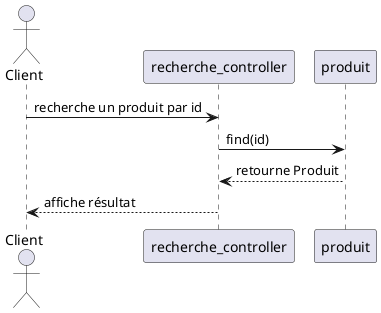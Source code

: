 @startuml
actor Client
participant "recherche_controller" as Recherche
participant "produit" as Produit

Client -> Recherche : recherche un produit par id
Recherche -> Produit : find(id)
Produit --> Recherche : retourne Produit
Recherche --> Client : affiche résultat
@enduml